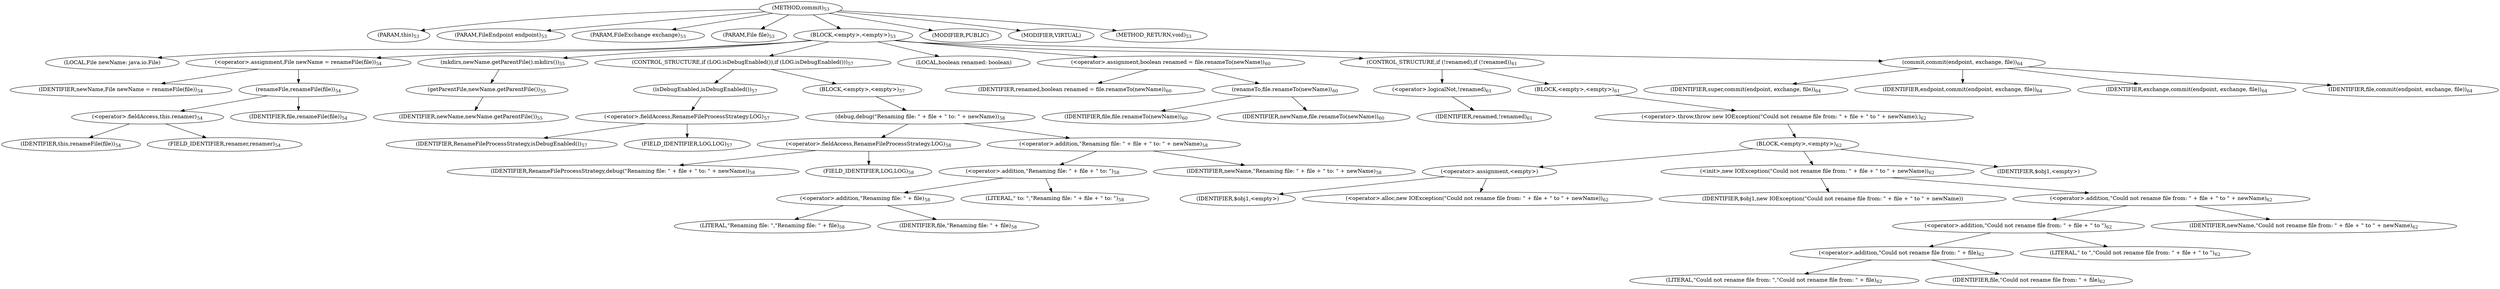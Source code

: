 digraph "commit" {  
"73" [label = <(METHOD,commit)<SUB>53</SUB>> ]
"74" [label = <(PARAM,this)<SUB>53</SUB>> ]
"75" [label = <(PARAM,FileEndpoint endpoint)<SUB>53</SUB>> ]
"76" [label = <(PARAM,FileExchange exchange)<SUB>53</SUB>> ]
"77" [label = <(PARAM,File file)<SUB>53</SUB>> ]
"78" [label = <(BLOCK,&lt;empty&gt;,&lt;empty&gt;)<SUB>53</SUB>> ]
"79" [label = <(LOCAL,File newName: java.io.File)> ]
"80" [label = <(&lt;operator&gt;.assignment,File newName = renameFile(file))<SUB>54</SUB>> ]
"81" [label = <(IDENTIFIER,newName,File newName = renameFile(file))<SUB>54</SUB>> ]
"82" [label = <(renameFile,renameFile(file))<SUB>54</SUB>> ]
"83" [label = <(&lt;operator&gt;.fieldAccess,this.renamer)<SUB>54</SUB>> ]
"84" [label = <(IDENTIFIER,this,renameFile(file))<SUB>54</SUB>> ]
"85" [label = <(FIELD_IDENTIFIER,renamer,renamer)<SUB>54</SUB>> ]
"86" [label = <(IDENTIFIER,file,renameFile(file))<SUB>54</SUB>> ]
"87" [label = <(mkdirs,newName.getParentFile().mkdirs())<SUB>55</SUB>> ]
"88" [label = <(getParentFile,newName.getParentFile())<SUB>55</SUB>> ]
"89" [label = <(IDENTIFIER,newName,newName.getParentFile())<SUB>55</SUB>> ]
"90" [label = <(CONTROL_STRUCTURE,if (LOG.isDebugEnabled()),if (LOG.isDebugEnabled()))<SUB>57</SUB>> ]
"91" [label = <(isDebugEnabled,isDebugEnabled())<SUB>57</SUB>> ]
"92" [label = <(&lt;operator&gt;.fieldAccess,RenameFileProcessStrategy.LOG)<SUB>57</SUB>> ]
"93" [label = <(IDENTIFIER,RenameFileProcessStrategy,isDebugEnabled())<SUB>57</SUB>> ]
"94" [label = <(FIELD_IDENTIFIER,LOG,LOG)<SUB>57</SUB>> ]
"95" [label = <(BLOCK,&lt;empty&gt;,&lt;empty&gt;)<SUB>57</SUB>> ]
"96" [label = <(debug,debug(&quot;Renaming file: &quot; + file + &quot; to: &quot; + newName))<SUB>58</SUB>> ]
"97" [label = <(&lt;operator&gt;.fieldAccess,RenameFileProcessStrategy.LOG)<SUB>58</SUB>> ]
"98" [label = <(IDENTIFIER,RenameFileProcessStrategy,debug(&quot;Renaming file: &quot; + file + &quot; to: &quot; + newName))<SUB>58</SUB>> ]
"99" [label = <(FIELD_IDENTIFIER,LOG,LOG)<SUB>58</SUB>> ]
"100" [label = <(&lt;operator&gt;.addition,&quot;Renaming file: &quot; + file + &quot; to: &quot; + newName)<SUB>58</SUB>> ]
"101" [label = <(&lt;operator&gt;.addition,&quot;Renaming file: &quot; + file + &quot; to: &quot;)<SUB>58</SUB>> ]
"102" [label = <(&lt;operator&gt;.addition,&quot;Renaming file: &quot; + file)<SUB>58</SUB>> ]
"103" [label = <(LITERAL,&quot;Renaming file: &quot;,&quot;Renaming file: &quot; + file)<SUB>58</SUB>> ]
"104" [label = <(IDENTIFIER,file,&quot;Renaming file: &quot; + file)<SUB>58</SUB>> ]
"105" [label = <(LITERAL,&quot; to: &quot;,&quot;Renaming file: &quot; + file + &quot; to: &quot;)<SUB>58</SUB>> ]
"106" [label = <(IDENTIFIER,newName,&quot;Renaming file: &quot; + file + &quot; to: &quot; + newName)<SUB>58</SUB>> ]
"107" [label = <(LOCAL,boolean renamed: boolean)> ]
"108" [label = <(&lt;operator&gt;.assignment,boolean renamed = file.renameTo(newName))<SUB>60</SUB>> ]
"109" [label = <(IDENTIFIER,renamed,boolean renamed = file.renameTo(newName))<SUB>60</SUB>> ]
"110" [label = <(renameTo,file.renameTo(newName))<SUB>60</SUB>> ]
"111" [label = <(IDENTIFIER,file,file.renameTo(newName))<SUB>60</SUB>> ]
"112" [label = <(IDENTIFIER,newName,file.renameTo(newName))<SUB>60</SUB>> ]
"113" [label = <(CONTROL_STRUCTURE,if (!renamed),if (!renamed))<SUB>61</SUB>> ]
"114" [label = <(&lt;operator&gt;.logicalNot,!renamed)<SUB>61</SUB>> ]
"115" [label = <(IDENTIFIER,renamed,!renamed)<SUB>61</SUB>> ]
"116" [label = <(BLOCK,&lt;empty&gt;,&lt;empty&gt;)<SUB>61</SUB>> ]
"117" [label = <(&lt;operator&gt;.throw,throw new IOException(&quot;Could not rename file from: &quot; + file + &quot; to &quot; + newName);)<SUB>62</SUB>> ]
"118" [label = <(BLOCK,&lt;empty&gt;,&lt;empty&gt;)<SUB>62</SUB>> ]
"119" [label = <(&lt;operator&gt;.assignment,&lt;empty&gt;)> ]
"120" [label = <(IDENTIFIER,$obj1,&lt;empty&gt;)> ]
"121" [label = <(&lt;operator&gt;.alloc,new IOException(&quot;Could not rename file from: &quot; + file + &quot; to &quot; + newName))<SUB>62</SUB>> ]
"122" [label = <(&lt;init&gt;,new IOException(&quot;Could not rename file from: &quot; + file + &quot; to &quot; + newName))<SUB>62</SUB>> ]
"123" [label = <(IDENTIFIER,$obj1,new IOException(&quot;Could not rename file from: &quot; + file + &quot; to &quot; + newName))> ]
"124" [label = <(&lt;operator&gt;.addition,&quot;Could not rename file from: &quot; + file + &quot; to &quot; + newName)<SUB>62</SUB>> ]
"125" [label = <(&lt;operator&gt;.addition,&quot;Could not rename file from: &quot; + file + &quot; to &quot;)<SUB>62</SUB>> ]
"126" [label = <(&lt;operator&gt;.addition,&quot;Could not rename file from: &quot; + file)<SUB>62</SUB>> ]
"127" [label = <(LITERAL,&quot;Could not rename file from: &quot;,&quot;Could not rename file from: &quot; + file)<SUB>62</SUB>> ]
"128" [label = <(IDENTIFIER,file,&quot;Could not rename file from: &quot; + file)<SUB>62</SUB>> ]
"129" [label = <(LITERAL,&quot; to &quot;,&quot;Could not rename file from: &quot; + file + &quot; to &quot;)<SUB>62</SUB>> ]
"130" [label = <(IDENTIFIER,newName,&quot;Could not rename file from: &quot; + file + &quot; to &quot; + newName)<SUB>62</SUB>> ]
"131" [label = <(IDENTIFIER,$obj1,&lt;empty&gt;)> ]
"132" [label = <(commit,commit(endpoint, exchange, file))<SUB>64</SUB>> ]
"133" [label = <(IDENTIFIER,super,commit(endpoint, exchange, file))<SUB>64</SUB>> ]
"134" [label = <(IDENTIFIER,endpoint,commit(endpoint, exchange, file))<SUB>64</SUB>> ]
"135" [label = <(IDENTIFIER,exchange,commit(endpoint, exchange, file))<SUB>64</SUB>> ]
"136" [label = <(IDENTIFIER,file,commit(endpoint, exchange, file))<SUB>64</SUB>> ]
"137" [label = <(MODIFIER,PUBLIC)> ]
"138" [label = <(MODIFIER,VIRTUAL)> ]
"139" [label = <(METHOD_RETURN,void)<SUB>53</SUB>> ]
  "73" -> "74" 
  "73" -> "75" 
  "73" -> "76" 
  "73" -> "77" 
  "73" -> "78" 
  "73" -> "137" 
  "73" -> "138" 
  "73" -> "139" 
  "78" -> "79" 
  "78" -> "80" 
  "78" -> "87" 
  "78" -> "90" 
  "78" -> "107" 
  "78" -> "108" 
  "78" -> "113" 
  "78" -> "132" 
  "80" -> "81" 
  "80" -> "82" 
  "82" -> "83" 
  "82" -> "86" 
  "83" -> "84" 
  "83" -> "85" 
  "87" -> "88" 
  "88" -> "89" 
  "90" -> "91" 
  "90" -> "95" 
  "91" -> "92" 
  "92" -> "93" 
  "92" -> "94" 
  "95" -> "96" 
  "96" -> "97" 
  "96" -> "100" 
  "97" -> "98" 
  "97" -> "99" 
  "100" -> "101" 
  "100" -> "106" 
  "101" -> "102" 
  "101" -> "105" 
  "102" -> "103" 
  "102" -> "104" 
  "108" -> "109" 
  "108" -> "110" 
  "110" -> "111" 
  "110" -> "112" 
  "113" -> "114" 
  "113" -> "116" 
  "114" -> "115" 
  "116" -> "117" 
  "117" -> "118" 
  "118" -> "119" 
  "118" -> "122" 
  "118" -> "131" 
  "119" -> "120" 
  "119" -> "121" 
  "122" -> "123" 
  "122" -> "124" 
  "124" -> "125" 
  "124" -> "130" 
  "125" -> "126" 
  "125" -> "129" 
  "126" -> "127" 
  "126" -> "128" 
  "132" -> "133" 
  "132" -> "134" 
  "132" -> "135" 
  "132" -> "136" 
}
